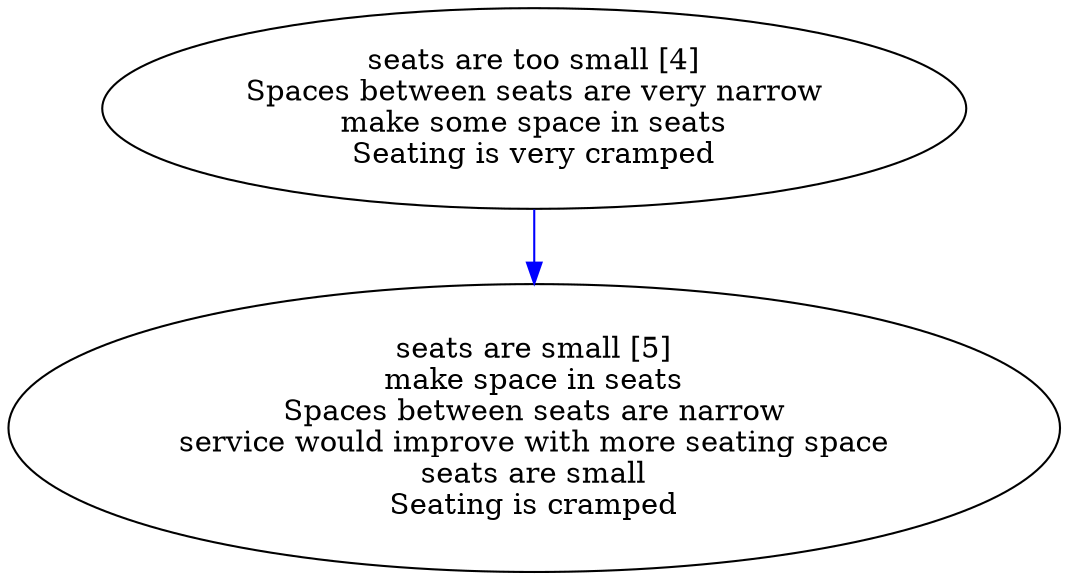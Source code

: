 digraph collapsedGraph {
"seats are small [5]\nmake space in seats\nSpaces between seats are narrow\nservice would improve with more seating space\nseats are small\nSeating is cramped""seats are too small [4]\nSpaces between seats are very narrow\nmake some space in seats\nSeating is very cramped""seats are too small [4]\nSpaces between seats are very narrow\nmake some space in seats\nSeating is very cramped" -> "seats are small [5]\nmake space in seats\nSpaces between seats are narrow\nservice would improve with more seating space\nseats are small\nSeating is cramped" [color=blue]
}